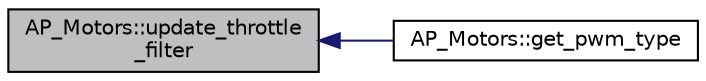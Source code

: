 digraph "AP_Motors::update_throttle_filter"
{
 // INTERACTIVE_SVG=YES
  edge [fontname="Helvetica",fontsize="10",labelfontname="Helvetica",labelfontsize="10"];
  node [fontname="Helvetica",fontsize="10",shape=record];
  rankdir="LR";
  Node1 [label="AP_Motors::update_throttle\l_filter",height=0.2,width=0.4,color="black", fillcolor="grey75", style="filled", fontcolor="black"];
  Node1 -> Node2 [dir="back",color="midnightblue",fontsize="10",style="solid",fontname="Helvetica"];
  Node2 [label="AP_Motors::get_pwm_type",height=0.2,width=0.4,color="black", fillcolor="white", style="filled",URL="$classAP__Motors.html#a03665c7df835ae4b22a34c650819ce27"];
}
